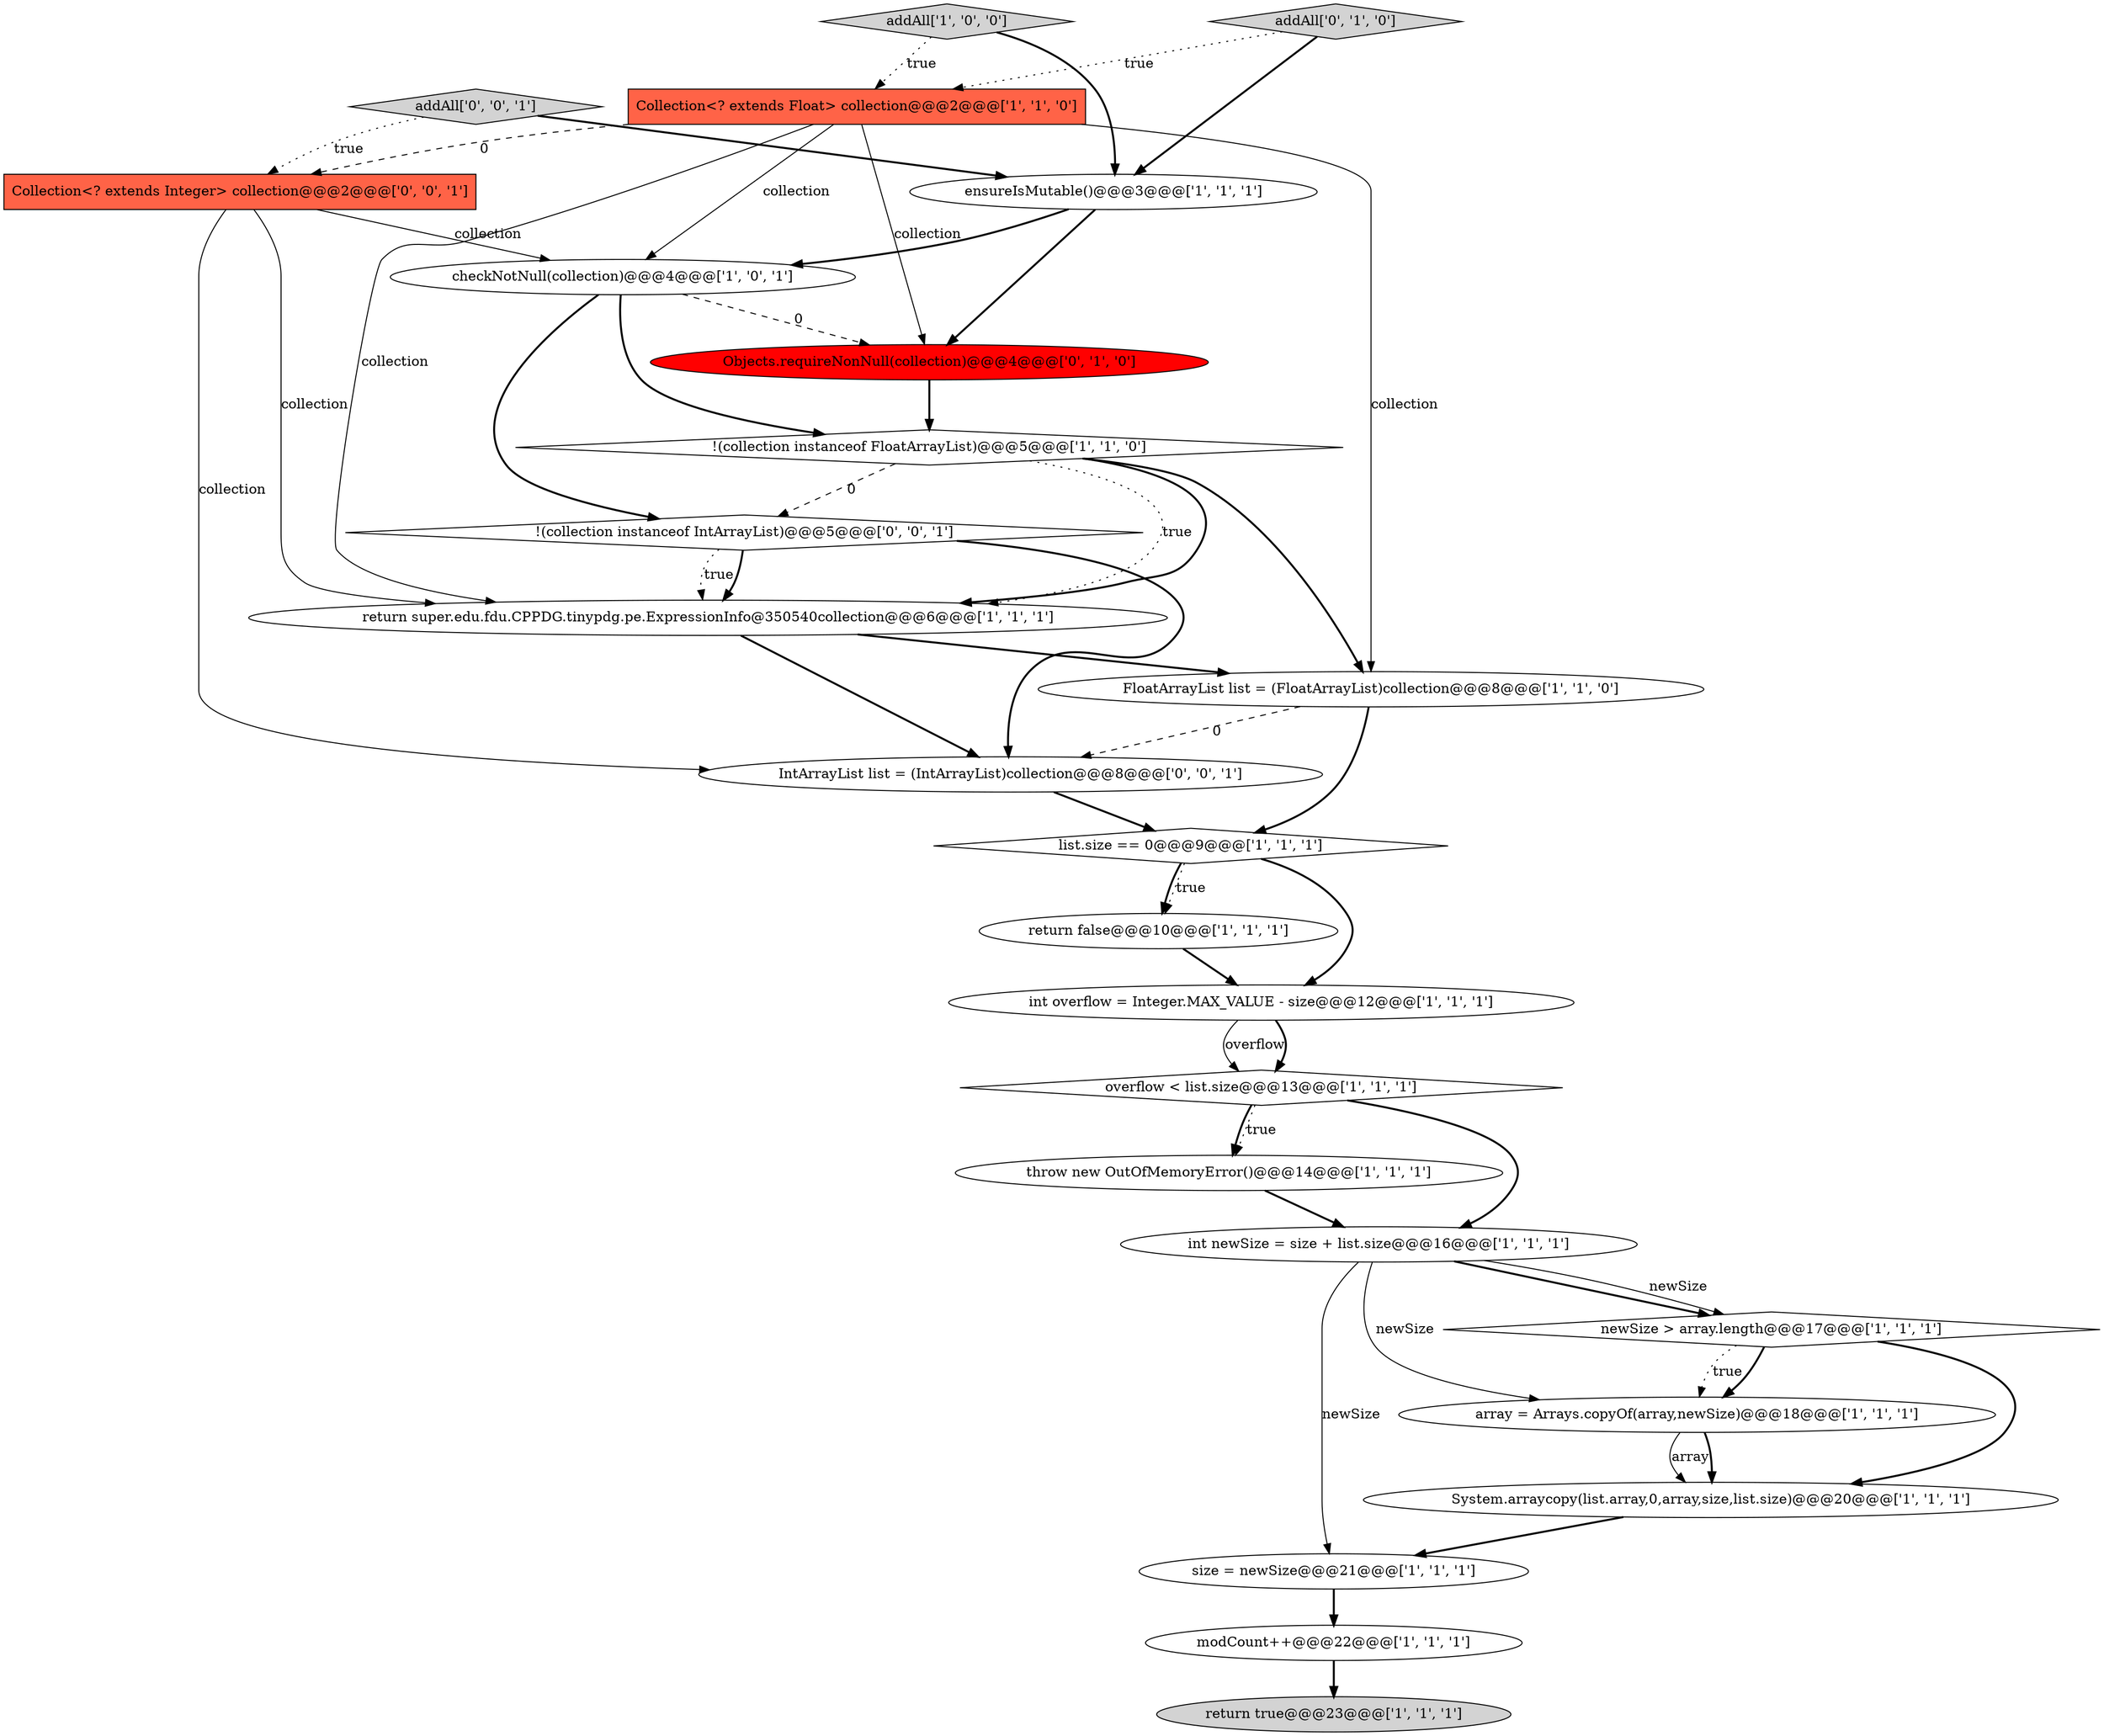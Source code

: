 digraph {
8 [style = filled, label = "checkNotNull(collection)@@@4@@@['1', '0', '1']", fillcolor = white, shape = ellipse image = "AAA0AAABBB1BBB"];
1 [style = filled, label = "return super.edu.fdu.CPPDG.tinypdg.pe.ExpressionInfo@350540collection@@@6@@@['1', '1', '1']", fillcolor = white, shape = ellipse image = "AAA0AAABBB1BBB"];
20 [style = filled, label = "addAll['0', '1', '0']", fillcolor = lightgray, shape = diamond image = "AAA0AAABBB2BBB"];
21 [style = filled, label = "!(collection instanceof IntArrayList)@@@5@@@['0', '0', '1']", fillcolor = white, shape = diamond image = "AAA0AAABBB3BBB"];
24 [style = filled, label = "addAll['0', '0', '1']", fillcolor = lightgray, shape = diamond image = "AAA0AAABBB3BBB"];
13 [style = filled, label = "throw new OutOfMemoryError()@@@14@@@['1', '1', '1']", fillcolor = white, shape = ellipse image = "AAA0AAABBB1BBB"];
9 [style = filled, label = "!(collection instanceof FloatArrayList)@@@5@@@['1', '1', '0']", fillcolor = white, shape = diamond image = "AAA0AAABBB1BBB"];
7 [style = filled, label = "list.size == 0@@@9@@@['1', '1', '1']", fillcolor = white, shape = diamond image = "AAA0AAABBB1BBB"];
12 [style = filled, label = "System.arraycopy(list.array,0,array,size,list.size)@@@20@@@['1', '1', '1']", fillcolor = white, shape = ellipse image = "AAA0AAABBB1BBB"];
14 [style = filled, label = "array = Arrays.copyOf(array,newSize)@@@18@@@['1', '1', '1']", fillcolor = white, shape = ellipse image = "AAA0AAABBB1BBB"];
4 [style = filled, label = "return false@@@10@@@['1', '1', '1']", fillcolor = white, shape = ellipse image = "AAA0AAABBB1BBB"];
17 [style = filled, label = "overflow < list.size@@@13@@@['1', '1', '1']", fillcolor = white, shape = diamond image = "AAA0AAABBB1BBB"];
16 [style = filled, label = "int overflow = Integer.MAX_VALUE - size@@@12@@@['1', '1', '1']", fillcolor = white, shape = ellipse image = "AAA0AAABBB1BBB"];
5 [style = filled, label = "int newSize = size + list.size@@@16@@@['1', '1', '1']", fillcolor = white, shape = ellipse image = "AAA0AAABBB1BBB"];
3 [style = filled, label = "modCount++@@@22@@@['1', '1', '1']", fillcolor = white, shape = ellipse image = "AAA0AAABBB1BBB"];
6 [style = filled, label = "addAll['1', '0', '0']", fillcolor = lightgray, shape = diamond image = "AAA0AAABBB1BBB"];
11 [style = filled, label = "ensureIsMutable()@@@3@@@['1', '1', '1']", fillcolor = white, shape = ellipse image = "AAA0AAABBB1BBB"];
22 [style = filled, label = "IntArrayList list = (IntArrayList)collection@@@8@@@['0', '0', '1']", fillcolor = white, shape = ellipse image = "AAA0AAABBB3BBB"];
10 [style = filled, label = "Collection<? extends Float> collection@@@2@@@['1', '1', '0']", fillcolor = tomato, shape = box image = "AAA0AAABBB1BBB"];
15 [style = filled, label = "size = newSize@@@21@@@['1', '1', '1']", fillcolor = white, shape = ellipse image = "AAA0AAABBB1BBB"];
18 [style = filled, label = "newSize > array.length@@@17@@@['1', '1', '1']", fillcolor = white, shape = diamond image = "AAA0AAABBB1BBB"];
23 [style = filled, label = "Collection<? extends Integer> collection@@@2@@@['0', '0', '1']", fillcolor = tomato, shape = box image = "AAA0AAABBB3BBB"];
2 [style = filled, label = "FloatArrayList list = (FloatArrayList)collection@@@8@@@['1', '1', '0']", fillcolor = white, shape = ellipse image = "AAA0AAABBB1BBB"];
0 [style = filled, label = "return true@@@23@@@['1', '1', '1']", fillcolor = lightgray, shape = ellipse image = "AAA0AAABBB1BBB"];
19 [style = filled, label = "Objects.requireNonNull(collection)@@@4@@@['0', '1', '0']", fillcolor = red, shape = ellipse image = "AAA1AAABBB2BBB"];
8->19 [style = dashed, label="0"];
17->5 [style = bold, label=""];
23->1 [style = solid, label="collection"];
21->1 [style = dotted, label="true"];
9->2 [style = bold, label=""];
12->15 [style = bold, label=""];
10->19 [style = solid, label="collection"];
18->12 [style = bold, label=""];
16->17 [style = solid, label="overflow"];
14->12 [style = solid, label="array"];
10->1 [style = solid, label="collection"];
5->18 [style = bold, label=""];
7->4 [style = bold, label=""];
16->17 [style = bold, label=""];
5->14 [style = solid, label="newSize"];
11->19 [style = bold, label=""];
15->3 [style = bold, label=""];
22->7 [style = bold, label=""];
18->14 [style = dotted, label="true"];
3->0 [style = bold, label=""];
5->15 [style = solid, label="newSize"];
1->22 [style = bold, label=""];
6->10 [style = dotted, label="true"];
24->23 [style = dotted, label="true"];
10->2 [style = solid, label="collection"];
19->9 [style = bold, label=""];
21->22 [style = bold, label=""];
9->21 [style = dashed, label="0"];
10->8 [style = solid, label="collection"];
23->22 [style = solid, label="collection"];
24->11 [style = bold, label=""];
23->8 [style = solid, label="collection"];
14->12 [style = bold, label=""];
6->11 [style = bold, label=""];
7->16 [style = bold, label=""];
21->1 [style = bold, label=""];
7->4 [style = dotted, label="true"];
8->9 [style = bold, label=""];
9->1 [style = dotted, label="true"];
13->5 [style = bold, label=""];
20->10 [style = dotted, label="true"];
8->21 [style = bold, label=""];
11->8 [style = bold, label=""];
1->2 [style = bold, label=""];
17->13 [style = bold, label=""];
2->7 [style = bold, label=""];
9->1 [style = bold, label=""];
17->13 [style = dotted, label="true"];
5->18 [style = solid, label="newSize"];
2->22 [style = dashed, label="0"];
18->14 [style = bold, label=""];
10->23 [style = dashed, label="0"];
4->16 [style = bold, label=""];
20->11 [style = bold, label=""];
}
